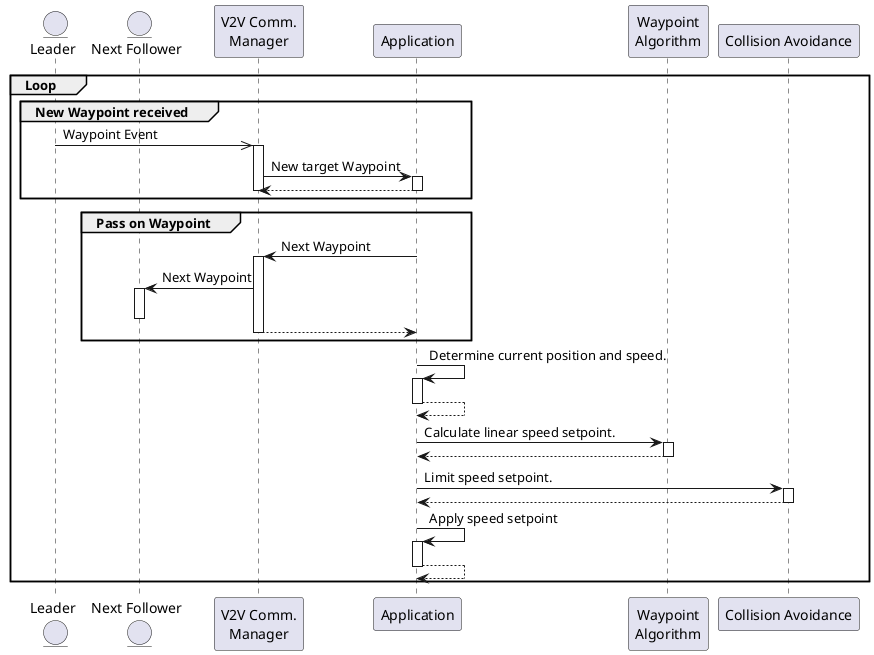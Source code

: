 @startuml WASequence

autoactivate on

entity "Leader" as leader
entity "Next Follower" as follower
participant "V2V Comm.\nManager" as VCM
participant "Application" as app
participant "Waypoint\nAlgorithm" as WA
participant "Collision Avoidance" as CAV

group Loop
    group New Waypoint received
        leader ->> VCM : Waypoint Event
            VCM -> app : New target Waypoint
            return
        deactivate
    end

    group Pass on Waypoint
        app -> VCM : Next Waypoint
        VCM -> follower : Next Waypoint
        deactivate
        return
    end
    

    app -> app: Determine current position and speed.
    return

    app -> WA:  Calculate linear speed setpoint.
    return

    app -> CAV: Limit speed setpoint.
    return

    app -> app : Apply speed setpoint
    return
end

@enduml